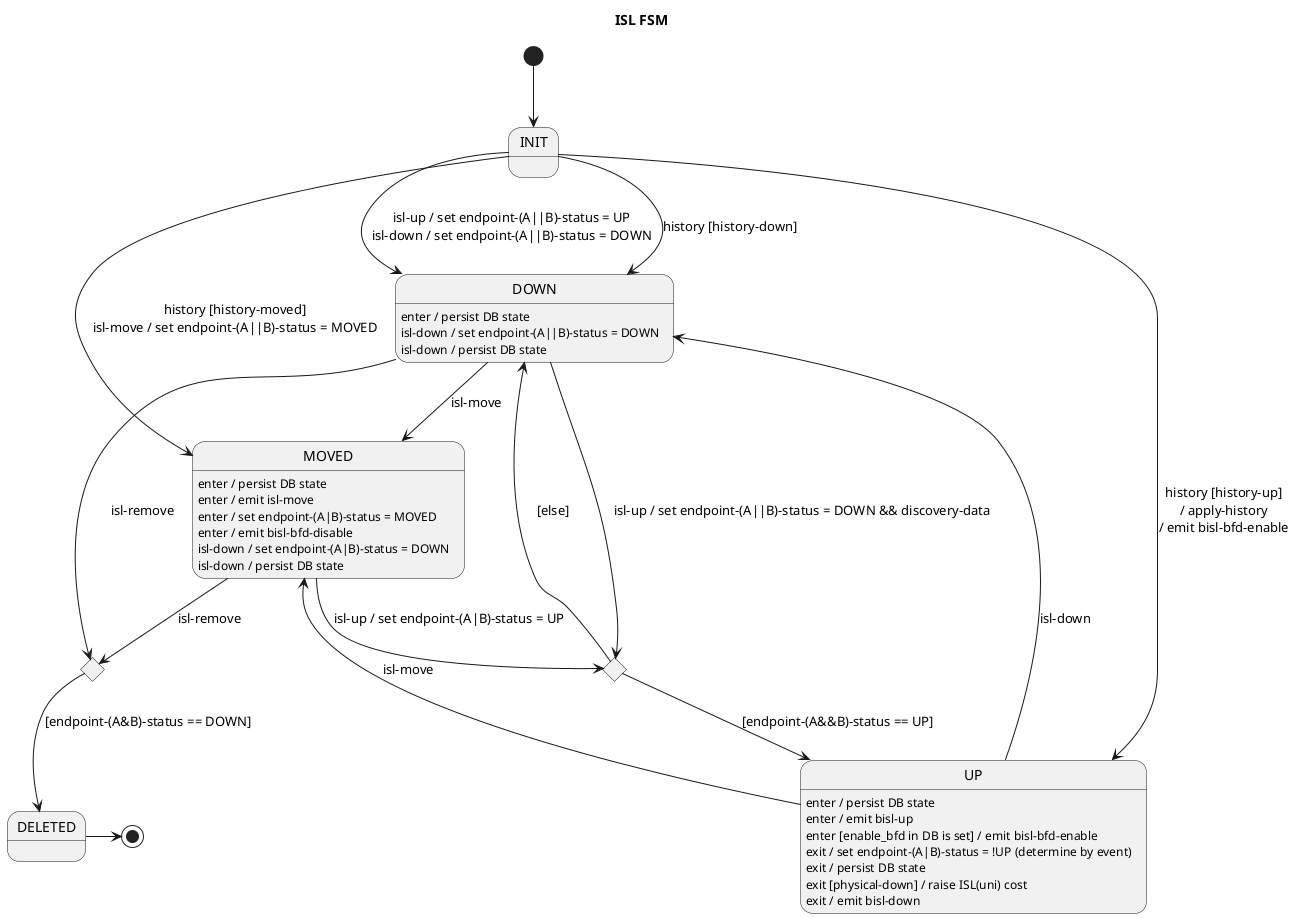Internal data:
* endpoint-A
* endpoint-B
* endpoint-A-up
* endpoint-B-up

Input signals:
* isl-up
* isl-down
* isl-move

Output signals:
* bisl-up (notify BFD-port, notify reroute)
* bisl-down (notify reroute)
* bisl-bfd-enable
* bisl-bfd-disable
* isl-move

@startuml
title ISL FSM

[*] --> INIT

INIT --> DOWN : isl-up / set endpoint-(A||B)-status = UP\nisl-down / set endpoint-(A||B)-status = DOWN
INIT --> DOWN : history [history-down]
INIT --> UP : history [history-up]\n/ apply-history\n/ emit bisl-bfd-enable
INIT --> MOVED : history [history-moved]\nisl-move / set endpoint-(A||B)-status = MOVED

state upAttempt <<choice>>
state deleteAttempt <<choice>>
deleteAttempt --> DELETED : [endpoint-(A&B)-status == DOWN]

DOWN --> upAttempt : isl-up / set endpoint-(A||B)-status = DOWN && discovery-data
DOWN --> MOVED : isl-move
DOWN : enter / persist DB state
DOWN : isl-down / set endpoint-(A||B)-status = DOWN
DOWN : isl-down / persist DB state
DOWN -> deleteAttempt : isl-remove

upAttempt --> UP : [endpoint-(A&&B)-status == UP]
upAttempt --> DOWN : [else]

UP --> DOWN : isl-down
UP --> MOVED : isl-move
UP : enter / persist DB state
UP : enter / emit bisl-up
UP : enter [enable_bfd in DB is set] / emit bisl-bfd-enable
UP : exit / set endpoint-(A|B)-status = !UP (determine by event)
UP : exit / persist DB state
UP : exit [physical-down] / raise ISL(uni) cost
UP : exit / emit bisl-down

MOVED --> upAttempt : isl-up / set endpoint-(A|B)-status = UP
MOVED --> deleteAttempt : isl-remove
MOVED : enter / persist DB state
MOVED : enter / emit isl-move
MOVED : enter / set endpoint-(A|B)-status = MOVED
MOVED : enter / emit bisl-bfd-disable
MOVED : isl-down / set endpoint-(A|B)-status = DOWN
MOVED : isl-down / persist DB state

DELETED -> [*]
@enduml
